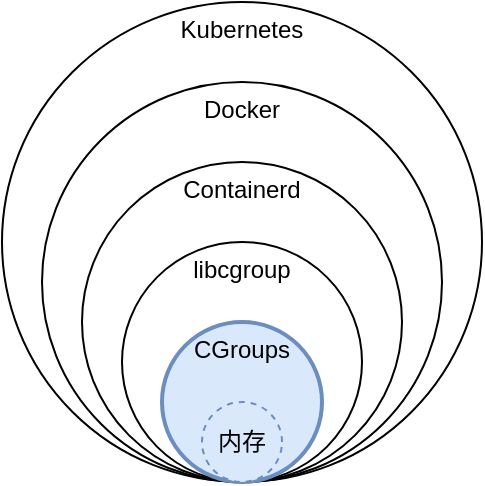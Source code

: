 <mxfile version="10.8.9" type="github"><diagram id="RjUnKY0MiUsRi0VrTzt3" name="Page-1"><mxGraphModel dx="992" dy="796" grid="1" gridSize="10" guides="1" tooltips="1" connect="1" arrows="1" fold="1" page="1" pageScale="1" pageWidth="827" pageHeight="1169" math="0" shadow="0"><root><mxCell id="0"/><mxCell id="1" parent="0"/><mxCell id="wWn9Q6VbZQPbWZh08kBi-2" value="&lt;span&gt;​&lt;/span&gt;&lt;span&gt;Kubernetes&lt;/span&gt;" style="strokeWidth=1;html=1;shape=mxgraph.flowchart.start_2;whiteSpace=wrap;verticalAlign=top;" vertex="1" parent="1"><mxGeometry x="240" y="40" width="240" height="240" as="geometry"/></mxCell><mxCell id="wWn9Q6VbZQPbWZh08kBi-1" value="&lt;span&gt;Docker&lt;/span&gt;" style="strokeWidth=1;html=1;shape=mxgraph.flowchart.start_2;whiteSpace=wrap;flipH=0;flipV=1;verticalAlign=top;" vertex="1" parent="1"><mxGeometry x="260" y="80" width="200" height="200" as="geometry"/></mxCell><mxCell id="wWn9Q6VbZQPbWZh08kBi-3" value="&lt;span&gt;Containerd&lt;/span&gt;&lt;br&gt;" style="strokeWidth=1;html=1;shape=mxgraph.flowchart.start_2;whiteSpace=wrap;flipH=0;flipV=1;verticalAlign=top;" vertex="1" parent="1"><mxGeometry x="280" y="120" width="160" height="160" as="geometry"/></mxCell><mxCell id="wWn9Q6VbZQPbWZh08kBi-4" value="&lt;span&gt;libcgroup&lt;/span&gt;&lt;br&gt;" style="strokeWidth=1;html=1;shape=mxgraph.flowchart.start_2;whiteSpace=wrap;flipH=0;flipV=1;verticalAlign=top;" vertex="1" parent="1"><mxGeometry x="300" y="160" width="120" height="120" as="geometry"/></mxCell><mxCell id="wWn9Q6VbZQPbWZh08kBi-5" value="&lt;span&gt;CGroups&lt;/span&gt;&lt;br&gt;" style="strokeWidth=2;html=1;shape=mxgraph.flowchart.start_2;whiteSpace=wrap;flipH=0;flipV=1;verticalAlign=top;fillColor=#dae8fc;strokeColor=#6c8ebf;" vertex="1" parent="1"><mxGeometry x="320" y="200" width="80" height="80" as="geometry"/></mxCell><mxCell id="wWn9Q6VbZQPbWZh08kBi-6" value="&lt;span&gt;内存&lt;/span&gt;&lt;br&gt;" style="strokeWidth=1;html=1;shape=mxgraph.flowchart.start_2;whiteSpace=wrap;flipH=0;flipV=1;verticalAlign=middle;fillColor=#dae8fc;strokeColor=#6c8ebf;dashed=1;" vertex="1" parent="1"><mxGeometry x="340" y="240" width="40" height="40" as="geometry"/></mxCell></root></mxGraphModel></diagram></mxfile>